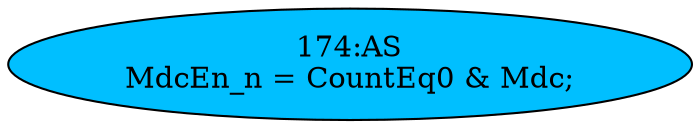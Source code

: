 strict digraph "" {
	node [label="\N"];
	"174:AS"	 [ast="<pyverilog.vparser.ast.Assign object at 0x7f427b33f390>",
		def_var="['MdcEn_n']",
		fillcolor=deepskyblue,
		label="174:AS
MdcEn_n = CountEq0 & Mdc;",
		statements="[]",
		style=filled,
		typ=Assign,
		use_var="['CountEq0', 'Mdc']"];
}
